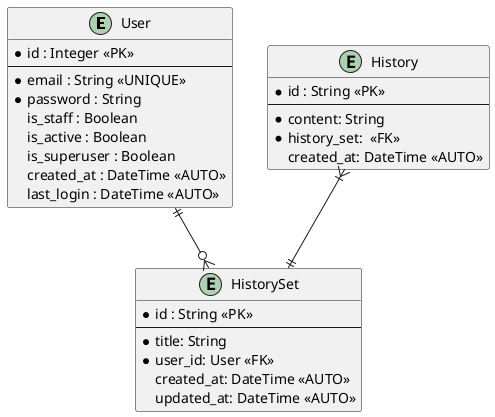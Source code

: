 @startuml
entity "User" as user {
  *id : Integer <<PK>>
  --
  *email : String <<UNIQUE>>
  *password : String
  is_staff : Boolean
  is_active : Boolean
  is_superuser : Boolean
  created_at : DateTime <<AUTO>>
  last_login : DateTime <<AUTO>>
}

entity "History" as history {
  *id : String <<PK>>
  --
  *content: String
  *history_set:  <<FK>>
  created_at: DateTime <<AUTO>>
}

entity "HistorySet" as historySet {
  *id : String <<PK>>
  --
  *title: String
  *user_id: User <<FK>>
  created_at: DateTime <<AUTO>>
  updated_at: DateTime <<AUTO>>
}

history }|--|| historySet 
user ||--o{ historySet 
@enduml